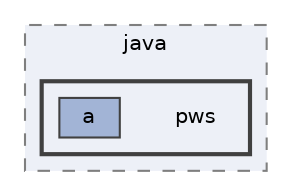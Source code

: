 digraph "src/main/java/pws"
{
 // LATEX_PDF_SIZE
  bgcolor="transparent";
  edge [fontname=Helvetica,fontsize=10,labelfontname=Helvetica,labelfontsize=10];
  node [fontname=Helvetica,fontsize=10,shape=box,height=0.2,width=0.4];
  compound=true
  subgraph clusterdir_fd3f6763802dee1ad875f6c80eac0bda {
    graph [ bgcolor="#edf0f7", pencolor="grey50", label="java", fontname=Helvetica,fontsize=10 style="filled,dashed", URL="dir_fd3f6763802dee1ad875f6c80eac0bda.html",tooltip=""]
  subgraph clusterdir_21f68ccf0a29806eb94af89d3dbd807d {
    graph [ bgcolor="#edf0f7", pencolor="grey25", label="", fontname=Helvetica,fontsize=10 style="filled,bold", URL="dir_21f68ccf0a29806eb94af89d3dbd807d.html",tooltip=""]
    dir_21f68ccf0a29806eb94af89d3dbd807d [shape=plaintext, label="pws"];
  dir_57566535419786cb7b600451e8c5a25d [label="a", fillcolor="#a2b4d6", color="grey25", style="filled", URL="dir_57566535419786cb7b600451e8c5a25d.html",tooltip=""];
  }
  }
}
